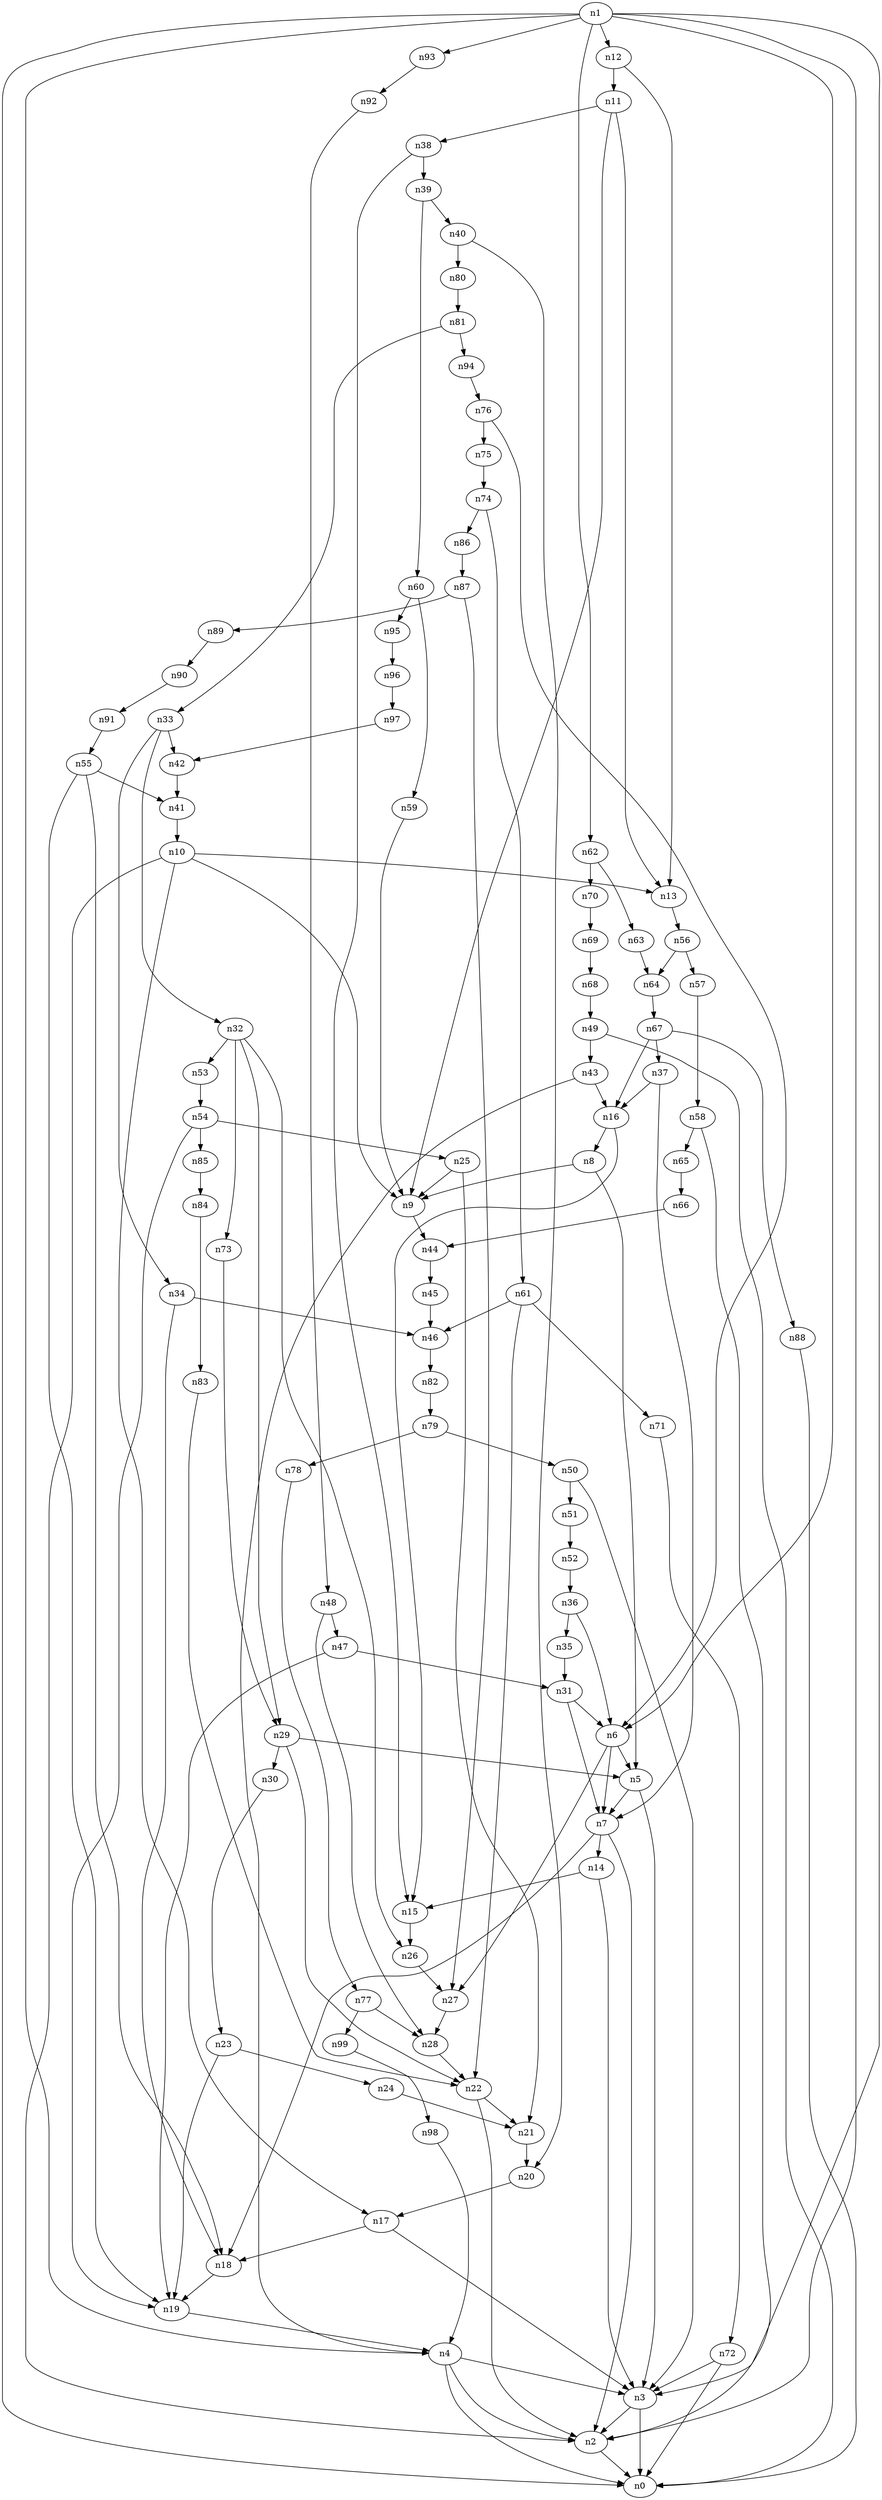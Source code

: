 digraph G {
	n1 -> n0	 [_graphml_id=e0];
	n1 -> n2	 [_graphml_id=e1];
	n1 -> n3	 [_graphml_id=e6];
	n1 -> n4	 [_graphml_id=e9];
	n1 -> n6	 [_graphml_id=e12];
	n1 -> n12	 [_graphml_id=e22];
	n1 -> n62	 [_graphml_id=e104];
	n1 -> n93	 [_graphml_id=e154];
	n2 -> n0	 [_graphml_id=e5];
	n3 -> n0	 [_graphml_id=e8];
	n3 -> n2	 [_graphml_id=e2];
	n4 -> n0	 [_graphml_id=e4];
	n4 -> n2	 [_graphml_id=e7];
	n4 -> n3	 [_graphml_id=e3];
	n5 -> n3	 [_graphml_id=e10];
	n5 -> n7	 [_graphml_id=e14];
	n6 -> n5	 [_graphml_id=e11];
	n6 -> n7	 [_graphml_id=e15];
	n6 -> n27	 [_graphml_id=e73];
	n7 -> n2	 [_graphml_id=e13];
	n7 -> n14	 [_graphml_id=e34];
	n7 -> n18	 [_graphml_id=e31];
	n8 -> n5	 [_graphml_id=e16];
	n8 -> n9	 [_graphml_id=e17];
	n9 -> n44	 [_graphml_id=e74];
	n10 -> n2	 [_graphml_id=e19];
	n10 -> n9	 [_graphml_id=e18];
	n10 -> n13	 [_graphml_id=e23];
	n10 -> n17	 [_graphml_id=e44];
	n11 -> n9	 [_graphml_id=e20];
	n11 -> n13	 [_graphml_id=e24];
	n11 -> n38	 [_graphml_id=e64];
	n12 -> n11	 [_graphml_id=e21];
	n12 -> n13	 [_graphml_id=e83];
	n13 -> n56	 [_graphml_id=e94];
	n14 -> n3	 [_graphml_id=e25];
	n14 -> n15	 [_graphml_id=e26];
	n15 -> n26	 [_graphml_id=e45];
	n16 -> n8	 [_graphml_id=e28];
	n16 -> n15	 [_graphml_id=e27];
	n17 -> n3	 [_graphml_id=e29];
	n17 -> n18	 [_graphml_id=e30];
	n18 -> n19	 [_graphml_id=e32];
	n19 -> n4	 [_graphml_id=e33];
	n20 -> n17	 [_graphml_id=e35];
	n21 -> n20	 [_graphml_id=e36];
	n22 -> n2	 [_graphml_id=e38];
	n22 -> n21	 [_graphml_id=e37];
	n23 -> n19	 [_graphml_id=e39];
	n23 -> n24	 [_graphml_id=e40];
	n24 -> n21	 [_graphml_id=e41];
	n25 -> n9	 [_graphml_id=e43];
	n25 -> n21	 [_graphml_id=e42];
	n26 -> n27	 [_graphml_id=e46];
	n27 -> n28	 [_graphml_id=e47];
	n28 -> n22	 [_graphml_id=e48];
	n29 -> n5	 [_graphml_id=e49];
	n29 -> n22	 [_graphml_id=e63];
	n29 -> n30	 [_graphml_id=e50];
	n30 -> n23	 [_graphml_id=e51];
	n31 -> n6	 [_graphml_id=e53];
	n31 -> n7	 [_graphml_id=e52];
	n32 -> n26	 [_graphml_id=e137];
	n32 -> n29	 [_graphml_id=e54];
	n32 -> n53	 [_graphml_id=e88];
	n32 -> n73	 [_graphml_id=e121];
	n33 -> n32	 [_graphml_id=e55];
	n33 -> n34	 [_graphml_id=e56];
	n33 -> n42	 [_graphml_id=e70];
	n34 -> n18	 [_graphml_id=e57];
	n34 -> n46	 [_graphml_id=e77];
	n35 -> n31	 [_graphml_id=e58];
	n36 -> n6	 [_graphml_id=e60];
	n36 -> n35	 [_graphml_id=e59];
	n37 -> n7	 [_graphml_id=e62];
	n37 -> n16	 [_graphml_id=e61];
	n38 -> n15	 [_graphml_id=e93];
	n38 -> n39	 [_graphml_id=e65];
	n39 -> n40	 [_graphml_id=e66];
	n39 -> n60	 [_graphml_id=e100];
	n40 -> n20	 [_graphml_id=e67];
	n40 -> n80	 [_graphml_id=e132];
	n41 -> n10	 [_graphml_id=e68];
	n42 -> n41	 [_graphml_id=e69];
	n43 -> n4	 [_graphml_id=e71];
	n43 -> n16	 [_graphml_id=e72];
	n44 -> n45	 [_graphml_id=e75];
	n45 -> n46	 [_graphml_id=e76];
	n46 -> n82	 [_graphml_id=e136];
	n47 -> n19	 [_graphml_id=e78];
	n47 -> n31	 [_graphml_id=e157];
	n48 -> n28	 [_graphml_id=e80];
	n48 -> n47	 [_graphml_id=e79];
	n49 -> n0	 [_graphml_id=e82];
	n49 -> n43	 [_graphml_id=e81];
	n50 -> n3	 [_graphml_id=e84];
	n50 -> n51	 [_graphml_id=e85];
	n51 -> n52	 [_graphml_id=e86];
	n52 -> n36	 [_graphml_id=e87];
	n53 -> n54	 [_graphml_id=e89];
	n54 -> n19	 [_graphml_id=e113];
	n54 -> n25	 [_graphml_id=e90];
	n54 -> n85	 [_graphml_id=e141];
	n55 -> n18	 [_graphml_id=e103];
	n55 -> n19	 [_graphml_id=e91];
	n55 -> n41	 [_graphml_id=e92];
	n56 -> n57	 [_graphml_id=e95];
	n56 -> n64	 [_graphml_id=e107];
	n57 -> n58	 [_graphml_id=e96];
	n58 -> n2	 [_graphml_id=e97];
	n58 -> n65	 [_graphml_id=e108];
	n59 -> n9	 [_graphml_id=e98];
	n60 -> n59	 [_graphml_id=e99];
	n60 -> n95	 [_graphml_id=e158];
	n61 -> n22	 [_graphml_id=e101];
	n61 -> n46	 [_graphml_id=e102];
	n61 -> n71	 [_graphml_id=e118];
	n62 -> n63	 [_graphml_id=e105];
	n62 -> n70	 [_graphml_id=e117];
	n63 -> n64	 [_graphml_id=e106];
	n64 -> n67	 [_graphml_id=e147];
	n65 -> n66	 [_graphml_id=e109];
	n66 -> n44	 [_graphml_id=e110];
	n67 -> n16	 [_graphml_id=e111];
	n67 -> n37	 [_graphml_id=e112];
	n67 -> n88	 [_graphml_id=e145];
	n68 -> n49	 [_graphml_id=e114];
	n69 -> n68	 [_graphml_id=e115];
	n70 -> n69	 [_graphml_id=e116];
	n71 -> n72	 [_graphml_id=e119];
	n72 -> n0	 [_graphml_id=e120];
	n72 -> n3	 [_graphml_id=e123];
	n73 -> n29	 [_graphml_id=e122];
	n74 -> n61	 [_graphml_id=e124];
	n74 -> n86	 [_graphml_id=e142];
	n75 -> n74	 [_graphml_id=e125];
	n76 -> n6	 [_graphml_id=e127];
	n76 -> n75	 [_graphml_id=e126];
	n77 -> n28	 [_graphml_id=e128];
	n77 -> n99	 [_graphml_id=e164];
	n78 -> n77	 [_graphml_id=e129];
	n79 -> n50	 [_graphml_id=e131];
	n79 -> n78	 [_graphml_id=e130];
	n80 -> n81	 [_graphml_id=e133];
	n81 -> n33	 [_graphml_id=e134];
	n81 -> n94	 [_graphml_id=e155];
	n82 -> n79	 [_graphml_id=e135];
	n83 -> n22	 [_graphml_id=e138];
	n84 -> n83	 [_graphml_id=e139];
	n85 -> n84	 [_graphml_id=e140];
	n86 -> n87	 [_graphml_id=e143];
	n87 -> n27	 [_graphml_id=e144];
	n87 -> n89	 [_graphml_id=e148];
	n88 -> n0	 [_graphml_id=e146];
	n89 -> n90	 [_graphml_id=e149];
	n90 -> n91	 [_graphml_id=e150];
	n91 -> n55	 [_graphml_id=e151];
	n92 -> n48	 [_graphml_id=e152];
	n93 -> n92	 [_graphml_id=e153];
	n94 -> n76	 [_graphml_id=e156];
	n95 -> n96	 [_graphml_id=e159];
	n96 -> n97	 [_graphml_id=e160];
	n97 -> n42	 [_graphml_id=e161];
	n98 -> n4	 [_graphml_id=e162];
	n99 -> n98	 [_graphml_id=e163];
}
